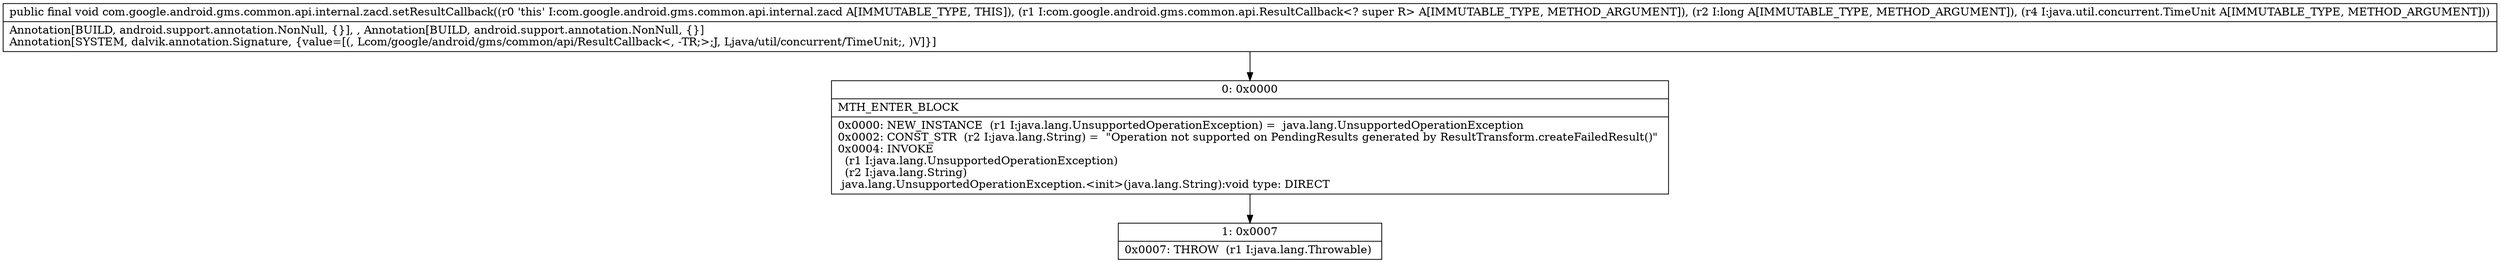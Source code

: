 digraph "CFG forcom.google.android.gms.common.api.internal.zacd.setResultCallback(Lcom\/google\/android\/gms\/common\/api\/ResultCallback;JLjava\/util\/concurrent\/TimeUnit;)V" {
Node_0 [shape=record,label="{0\:\ 0x0000|MTH_ENTER_BLOCK\l|0x0000: NEW_INSTANCE  (r1 I:java.lang.UnsupportedOperationException) =  java.lang.UnsupportedOperationException \l0x0002: CONST_STR  (r2 I:java.lang.String) =  \"Operation not supported on PendingResults generated by ResultTransform.createFailedResult()\" \l0x0004: INVOKE  \l  (r1 I:java.lang.UnsupportedOperationException)\l  (r2 I:java.lang.String)\l java.lang.UnsupportedOperationException.\<init\>(java.lang.String):void type: DIRECT \l}"];
Node_1 [shape=record,label="{1\:\ 0x0007|0x0007: THROW  (r1 I:java.lang.Throwable) \l}"];
MethodNode[shape=record,label="{public final void com.google.android.gms.common.api.internal.zacd.setResultCallback((r0 'this' I:com.google.android.gms.common.api.internal.zacd A[IMMUTABLE_TYPE, THIS]), (r1 I:com.google.android.gms.common.api.ResultCallback\<? super R\> A[IMMUTABLE_TYPE, METHOD_ARGUMENT]), (r2 I:long A[IMMUTABLE_TYPE, METHOD_ARGUMENT]), (r4 I:java.util.concurrent.TimeUnit A[IMMUTABLE_TYPE, METHOD_ARGUMENT]))  | Annotation[BUILD, android.support.annotation.NonNull, \{\}], , Annotation[BUILD, android.support.annotation.NonNull, \{\}]\lAnnotation[SYSTEM, dalvik.annotation.Signature, \{value=[(, Lcom\/google\/android\/gms\/common\/api\/ResultCallback\<, \-TR;\>;J, Ljava\/util\/concurrent\/TimeUnit;, )V]\}]\l}"];
MethodNode -> Node_0;
Node_0 -> Node_1;
}

